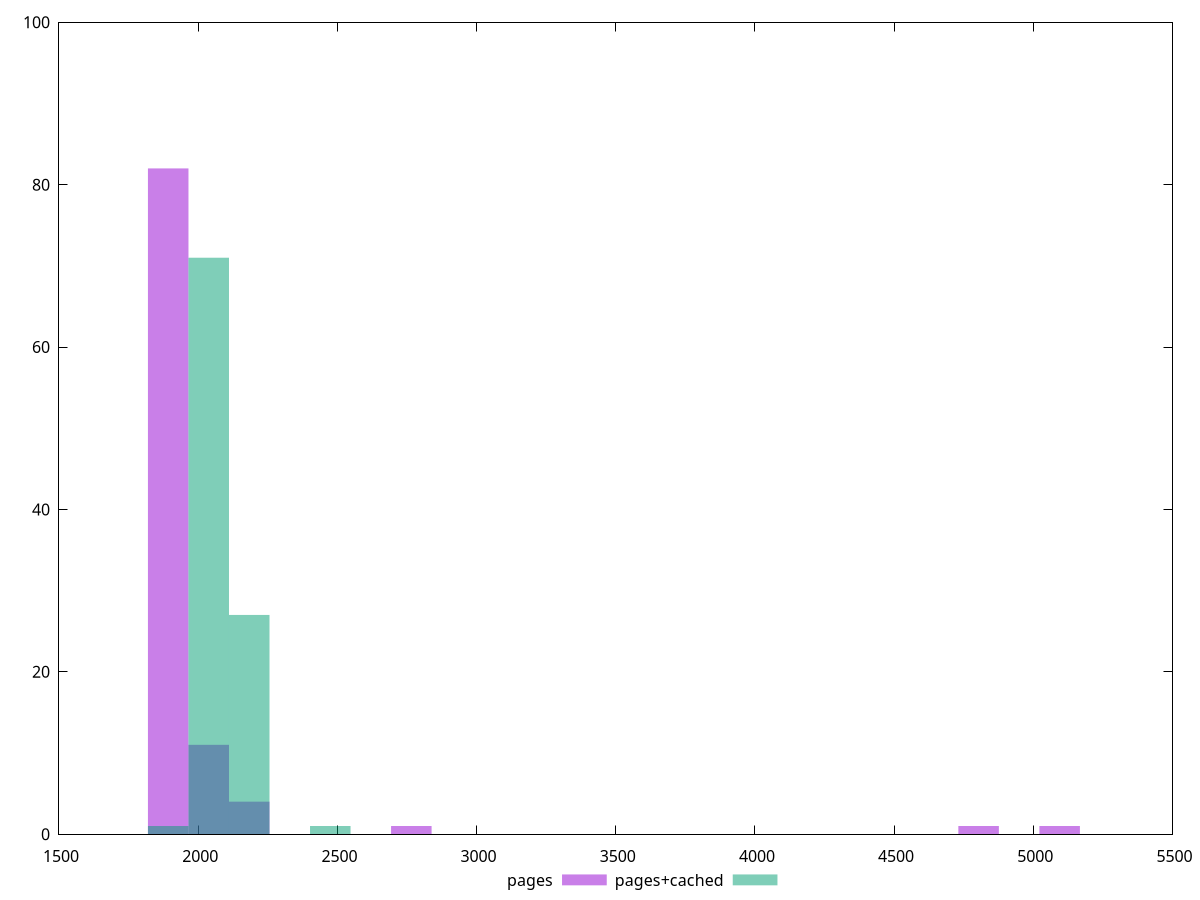 reset
set terminal svg size 640, 500 enhanced background rgb 'white'
set output "report_00007_2020-12-11T15:55:29.892Z/first-cpu-idle/comparison/histogram/1_vs_2.svg"

$pages <<EOF
5094.619876665315 1
1892.2873827614028 82
2037.847950666126 11
2183.408518570849 4
2765.6507901897426 1
4803.498740855868 1
EOF

$pagesCached <<EOF
1892.2873827614028 1
2037.847950666126 71
2183.408518570849 27
2474.529654380296 1
EOF

set key outside below
set boxwidth 145.56056790472329
set yrange [0:100]
set style fill transparent solid 0.5 noborder

plot \
  $pages title "pages" with boxes, \
  $pagesCached title "pages+cached" with boxes, \


reset